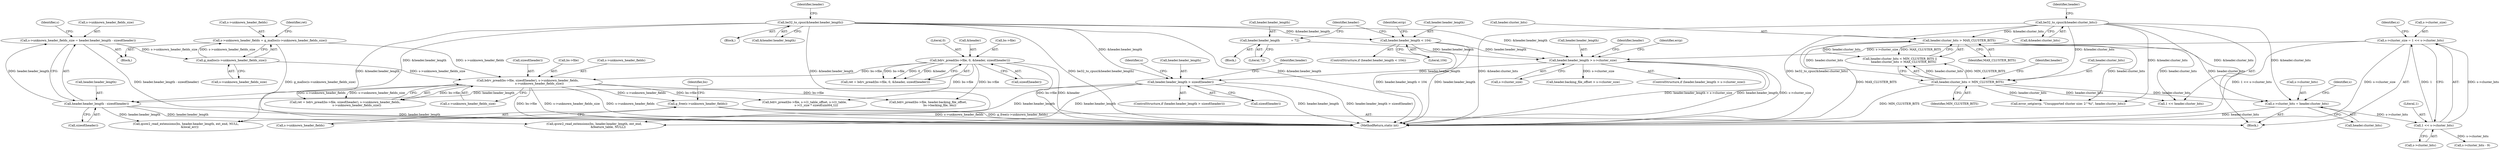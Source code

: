 digraph "0_qemu_6a83f8b5bec6f59e56cc49bd49e4c3f8f805d56f_0@API" {
"1001434" [label="(Call,g_free(s->unknown_header_fields))"];
"1000456" [label="(Call,bdrv_pread(bs->file, sizeof(header), s->unknown_header_fields,\n                         s->unknown_header_fields_size))"];
"1000154" [label="(Call,bdrv_pread(bs->file, 0, &header, sizeof(header)))"];
"1000446" [label="(Call,s->unknown_header_fields = g_malloc(s->unknown_header_fields_size))"];
"1000450" [label="(Call,g_malloc(s->unknown_header_fields_size))"];
"1000436" [label="(Call,s->unknown_header_fields_size = header.header_length - sizeof(header))"];
"1000440" [label="(Call,header.header_length - sizeof(header))"];
"1000391" [label="(Call,be32_to_cpus(&header.header_length))"];
"1000429" [label="(Call,header.header_length > sizeof(header))"];
"1000412" [label="(Call,header.header_length > s->cluster_size)"];
"1000364" [label="(Call,header.header_length            = 72)"];
"1000397" [label="(Call,header.header_length < 104)"];
"1000317" [label="(Call,s->cluster_size = 1 << s->cluster_bits)"];
"1000321" [label="(Call,1 << s->cluster_bits)"];
"1000310" [label="(Call,s->cluster_bits = header.cluster_bits)"];
"1000293" [label="(Call,header.cluster_bits > MAX_CLUSTER_BITS)"];
"1000199" [label="(Call,be32_to_cpus(&header.cluster_bits))"];
"1000288" [label="(Call,header.cluster_bits < MIN_CLUSTER_BITS)"];
"1000454" [label="(Call,ret = bdrv_pread(bs->file, sizeof(header), s->unknown_header_fields,\n                         s->unknown_header_fields_size))"];
"1000401" [label="(Literal,104)"];
"1000430" [label="(Call,header.header_length)"];
"1001096" [label="(Call,bdrv_pread(bs->file, header.backing_file_offset,\n                         bs->backing_file, len))"];
"1000457" [label="(Call,bs->file)"];
"1000397" [label="(Call,header.header_length < 104)"];
"1000288" [label="(Call,header.cluster_bits < MIN_CLUSTER_BITS)"];
"1000370" [label="(Block,)"];
"1000158" [label="(Literal,0)"];
"1000295" [label="(Identifier,header)"];
"1000311" [label="(Call,s->cluster_bits)"];
"1000161" [label="(Call,sizeof(header))"];
"1000392" [label="(Call,&header.header_length)"];
"1000433" [label="(Call,sizeof(header))"];
"1000482" [label="(Identifier,header)"];
"1000413" [label="(Call,header.header_length)"];
"1000365" [label="(Call,header.header_length)"];
"1000155" [label="(Call,bs->file)"];
"1000448" [label="(Identifier,s)"];
"1001043" [label="(Call,qcow2_read_extensions(bs, header.header_length, ext_end, NULL,\n        &local_err))"];
"1000317" [label="(Call,s->cluster_size = 1 << s->cluster_bits)"];
"1000294" [label="(Call,header.cluster_bits)"];
"1000925" [label="(Call,bdrv_pread(bs->file, s->l1_table_offset, s->l1_table,\n                         s->l1_size * sizeof(uint64_t)))"];
"1000416" [label="(Call,s->cluster_size)"];
"1000465" [label="(Call,s->unknown_header_fields_size)"];
"1000328" [label="(Identifier,s)"];
"1000199" [label="(Call,be32_to_cpus(&header.cluster_bits))"];
"1000447" [label="(Call,s->unknown_header_fields)"];
"1000435" [label="(Block,)"];
"1000297" [label="(Identifier,MAX_CLUSTER_BITS)"];
"1000437" [label="(Call,s->unknown_header_fields_size)"];
"1000450" [label="(Call,g_malloc(s->unknown_header_fields_size))"];
"1000444" [label="(Call,sizeof(header))"];
"1000480" [label="(Call,header.backing_file_offset > s->cluster_size)"];
"1000292" [label="(Identifier,MIN_CLUSTER_BITS)"];
"1000456" [label="(Call,bdrv_pread(bs->file, sizeof(header), s->unknown_header_fields,\n                         s->unknown_header_fields_size))"];
"1000154" [label="(Call,bdrv_pread(bs->file, 0, &header, sizeof(header)))"];
"1000314" [label="(Call,header.cluster_bits)"];
"1000299" [label="(Call,error_setg(errp, \"Unsupported cluster size: 2^%i\", header.cluster_bits))"];
"1000200" [label="(Call,&header.cluster_bits)"];
"1000364" [label="(Call,header.header_length            = 72)"];
"1000322" [label="(Literal,1)"];
"1000159" [label="(Call,&header)"];
"1001439" [label="(Identifier,bs)"];
"1000391" [label="(Call,be32_to_cpus(&header.header_length))"];
"1000440" [label="(Call,header.header_length - sizeof(header))"];
"1000412" [label="(Call,header.header_length > s->cluster_size)"];
"1000396" [label="(ControlStructure,if (header.header_length < 104))"];
"1000547" [label="(Call,qcow2_read_extensions(bs, header.header_length, ext_end,\n                              &feature_table, NULL))"];
"1000398" [label="(Call,header.header_length)"];
"1000318" [label="(Call,s->cluster_size)"];
"1000310" [label="(Call,s->cluster_bits = header.cluster_bits)"];
"1000451" [label="(Call,s->unknown_header_fields_size)"];
"1000323" [label="(Call,s->cluster_bits)"];
"1000510" [label="(Call,1 << header.cluster_bits)"];
"1000289" [label="(Call,header.cluster_bits)"];
"1000429" [label="(Call,header.header_length > sizeof(header))"];
"1001434" [label="(Call,g_free(s->unknown_header_fields))"];
"1001435" [label="(Call,s->unknown_header_fields)"];
"1000411" [label="(ControlStructure,if (header.header_length > s->cluster_size))"];
"1000404" [label="(Identifier,errp)"];
"1000462" [label="(Call,s->unknown_header_fields)"];
"1000428" [label="(ControlStructure,if (header.header_length > sizeof(header)))"];
"1000399" [label="(Identifier,header)"];
"1000343" [label="(Block,)"];
"1001483" [label="(MethodReturn,static int)"];
"1000126" [label="(Block,)"];
"1000287" [label="(Call,header.cluster_bits < MIN_CLUSTER_BITS ||\n        header.cluster_bits > MAX_CLUSTER_BITS)"];
"1000431" [label="(Identifier,header)"];
"1000438" [label="(Identifier,s)"];
"1000414" [label="(Identifier,header)"];
"1000321" [label="(Call,1 << s->cluster_bits)"];
"1000152" [label="(Call,ret = bdrv_pread(bs->file, 0, &header, sizeof(header)))"];
"1000319" [label="(Identifier,s)"];
"1000436" [label="(Call,s->unknown_header_fields_size = header.header_length - sizeof(header))"];
"1000446" [label="(Call,s->unknown_header_fields = g_malloc(s->unknown_header_fields_size))"];
"1000332" [label="(Call,s->cluster_bits - 9)"];
"1000207" [label="(Identifier,header)"];
"1000421" [label="(Identifier,errp)"];
"1000460" [label="(Call,sizeof(header))"];
"1000441" [label="(Call,header.header_length)"];
"1000293" [label="(Call,header.cluster_bits > MAX_CLUSTER_BITS)"];
"1000368" [label="(Literal,72)"];
"1000455" [label="(Identifier,ret)"];
"1001434" -> "1000126"  [label="AST: "];
"1001434" -> "1001435"  [label="CFG: "];
"1001435" -> "1001434"  [label="AST: "];
"1001439" -> "1001434"  [label="CFG: "];
"1001434" -> "1001483"  [label="DDG: s->unknown_header_fields"];
"1001434" -> "1001483"  [label="DDG: g_free(s->unknown_header_fields)"];
"1000456" -> "1001434"  [label="DDG: s->unknown_header_fields"];
"1000456" -> "1000454"  [label="AST: "];
"1000456" -> "1000465"  [label="CFG: "];
"1000457" -> "1000456"  [label="AST: "];
"1000460" -> "1000456"  [label="AST: "];
"1000462" -> "1000456"  [label="AST: "];
"1000465" -> "1000456"  [label="AST: "];
"1000454" -> "1000456"  [label="CFG: "];
"1000456" -> "1001483"  [label="DDG: bs->file"];
"1000456" -> "1001483"  [label="DDG: s->unknown_header_fields_size"];
"1000456" -> "1001483"  [label="DDG: s->unknown_header_fields"];
"1000456" -> "1000454"  [label="DDG: bs->file"];
"1000456" -> "1000454"  [label="DDG: s->unknown_header_fields"];
"1000456" -> "1000454"  [label="DDG: s->unknown_header_fields_size"];
"1000154" -> "1000456"  [label="DDG: bs->file"];
"1000446" -> "1000456"  [label="DDG: s->unknown_header_fields"];
"1000450" -> "1000456"  [label="DDG: s->unknown_header_fields_size"];
"1000456" -> "1000925"  [label="DDG: bs->file"];
"1000456" -> "1001096"  [label="DDG: bs->file"];
"1000154" -> "1000152"  [label="AST: "];
"1000154" -> "1000161"  [label="CFG: "];
"1000155" -> "1000154"  [label="AST: "];
"1000158" -> "1000154"  [label="AST: "];
"1000159" -> "1000154"  [label="AST: "];
"1000161" -> "1000154"  [label="AST: "];
"1000152" -> "1000154"  [label="CFG: "];
"1000154" -> "1001483"  [label="DDG: &header"];
"1000154" -> "1001483"  [label="DDG: bs->file"];
"1000154" -> "1000152"  [label="DDG: bs->file"];
"1000154" -> "1000152"  [label="DDG: 0"];
"1000154" -> "1000152"  [label="DDG: &header"];
"1000154" -> "1000925"  [label="DDG: bs->file"];
"1000154" -> "1001096"  [label="DDG: bs->file"];
"1000446" -> "1000435"  [label="AST: "];
"1000446" -> "1000450"  [label="CFG: "];
"1000447" -> "1000446"  [label="AST: "];
"1000450" -> "1000446"  [label="AST: "];
"1000455" -> "1000446"  [label="CFG: "];
"1000446" -> "1001483"  [label="DDG: g_malloc(s->unknown_header_fields_size)"];
"1000450" -> "1000446"  [label="DDG: s->unknown_header_fields_size"];
"1000450" -> "1000451"  [label="CFG: "];
"1000451" -> "1000450"  [label="AST: "];
"1000436" -> "1000450"  [label="DDG: s->unknown_header_fields_size"];
"1000436" -> "1000435"  [label="AST: "];
"1000436" -> "1000440"  [label="CFG: "];
"1000437" -> "1000436"  [label="AST: "];
"1000440" -> "1000436"  [label="AST: "];
"1000448" -> "1000436"  [label="CFG: "];
"1000436" -> "1001483"  [label="DDG: header.header_length - sizeof(header)"];
"1000440" -> "1000436"  [label="DDG: header.header_length"];
"1000440" -> "1000444"  [label="CFG: "];
"1000441" -> "1000440"  [label="AST: "];
"1000444" -> "1000440"  [label="AST: "];
"1000440" -> "1001483"  [label="DDG: header.header_length"];
"1000391" -> "1000440"  [label="DDG: &header.header_length"];
"1000429" -> "1000440"  [label="DDG: header.header_length"];
"1000440" -> "1000547"  [label="DDG: header.header_length"];
"1000440" -> "1001043"  [label="DDG: header.header_length"];
"1000391" -> "1000370"  [label="AST: "];
"1000391" -> "1000392"  [label="CFG: "];
"1000392" -> "1000391"  [label="AST: "];
"1000399" -> "1000391"  [label="CFG: "];
"1000391" -> "1001483"  [label="DDG: &header.header_length"];
"1000391" -> "1001483"  [label="DDG: be32_to_cpus(&header.header_length)"];
"1000391" -> "1000397"  [label="DDG: &header.header_length"];
"1000391" -> "1000412"  [label="DDG: &header.header_length"];
"1000391" -> "1000429"  [label="DDG: &header.header_length"];
"1000391" -> "1000547"  [label="DDG: &header.header_length"];
"1000391" -> "1001043"  [label="DDG: &header.header_length"];
"1000429" -> "1000428"  [label="AST: "];
"1000429" -> "1000433"  [label="CFG: "];
"1000430" -> "1000429"  [label="AST: "];
"1000433" -> "1000429"  [label="AST: "];
"1000438" -> "1000429"  [label="CFG: "];
"1000482" -> "1000429"  [label="CFG: "];
"1000429" -> "1001483"  [label="DDG: header.header_length"];
"1000429" -> "1001483"  [label="DDG: header.header_length > sizeof(header)"];
"1000412" -> "1000429"  [label="DDG: header.header_length"];
"1000429" -> "1000547"  [label="DDG: header.header_length"];
"1000429" -> "1001043"  [label="DDG: header.header_length"];
"1000412" -> "1000411"  [label="AST: "];
"1000412" -> "1000416"  [label="CFG: "];
"1000413" -> "1000412"  [label="AST: "];
"1000416" -> "1000412"  [label="AST: "];
"1000421" -> "1000412"  [label="CFG: "];
"1000431" -> "1000412"  [label="CFG: "];
"1000412" -> "1001483"  [label="DDG: header.header_length > s->cluster_size"];
"1000412" -> "1001483"  [label="DDG: header.header_length"];
"1000412" -> "1001483"  [label="DDG: s->cluster_size"];
"1000364" -> "1000412"  [label="DDG: header.header_length"];
"1000397" -> "1000412"  [label="DDG: header.header_length"];
"1000317" -> "1000412"  [label="DDG: s->cluster_size"];
"1000412" -> "1000480"  [label="DDG: s->cluster_size"];
"1000364" -> "1000343"  [label="AST: "];
"1000364" -> "1000368"  [label="CFG: "];
"1000365" -> "1000364"  [label="AST: "];
"1000368" -> "1000364"  [label="AST: "];
"1000414" -> "1000364"  [label="CFG: "];
"1000397" -> "1000396"  [label="AST: "];
"1000397" -> "1000401"  [label="CFG: "];
"1000398" -> "1000397"  [label="AST: "];
"1000401" -> "1000397"  [label="AST: "];
"1000404" -> "1000397"  [label="CFG: "];
"1000414" -> "1000397"  [label="CFG: "];
"1000397" -> "1001483"  [label="DDG: header.header_length < 104"];
"1000397" -> "1001483"  [label="DDG: header.header_length"];
"1000317" -> "1000126"  [label="AST: "];
"1000317" -> "1000321"  [label="CFG: "];
"1000318" -> "1000317"  [label="AST: "];
"1000321" -> "1000317"  [label="AST: "];
"1000328" -> "1000317"  [label="CFG: "];
"1000317" -> "1001483"  [label="DDG: s->cluster_size"];
"1000317" -> "1001483"  [label="DDG: 1 << s->cluster_bits"];
"1000321" -> "1000317"  [label="DDG: 1"];
"1000321" -> "1000317"  [label="DDG: s->cluster_bits"];
"1000321" -> "1000323"  [label="CFG: "];
"1000322" -> "1000321"  [label="AST: "];
"1000323" -> "1000321"  [label="AST: "];
"1000310" -> "1000321"  [label="DDG: s->cluster_bits"];
"1000321" -> "1000332"  [label="DDG: s->cluster_bits"];
"1000310" -> "1000126"  [label="AST: "];
"1000310" -> "1000314"  [label="CFG: "];
"1000311" -> "1000310"  [label="AST: "];
"1000314" -> "1000310"  [label="AST: "];
"1000319" -> "1000310"  [label="CFG: "];
"1000310" -> "1001483"  [label="DDG: header.cluster_bits"];
"1000293" -> "1000310"  [label="DDG: header.cluster_bits"];
"1000199" -> "1000310"  [label="DDG: &header.cluster_bits"];
"1000288" -> "1000310"  [label="DDG: header.cluster_bits"];
"1000293" -> "1000287"  [label="AST: "];
"1000293" -> "1000297"  [label="CFG: "];
"1000294" -> "1000293"  [label="AST: "];
"1000297" -> "1000293"  [label="AST: "];
"1000287" -> "1000293"  [label="CFG: "];
"1000293" -> "1001483"  [label="DDG: MAX_CLUSTER_BITS"];
"1000293" -> "1000287"  [label="DDG: header.cluster_bits"];
"1000293" -> "1000287"  [label="DDG: MAX_CLUSTER_BITS"];
"1000199" -> "1000293"  [label="DDG: &header.cluster_bits"];
"1000288" -> "1000293"  [label="DDG: header.cluster_bits"];
"1000293" -> "1000299"  [label="DDG: header.cluster_bits"];
"1000293" -> "1000510"  [label="DDG: header.cluster_bits"];
"1000199" -> "1000126"  [label="AST: "];
"1000199" -> "1000200"  [label="CFG: "];
"1000200" -> "1000199"  [label="AST: "];
"1000207" -> "1000199"  [label="CFG: "];
"1000199" -> "1001483"  [label="DDG: &header.cluster_bits"];
"1000199" -> "1001483"  [label="DDG: be32_to_cpus(&header.cluster_bits)"];
"1000199" -> "1000288"  [label="DDG: &header.cluster_bits"];
"1000199" -> "1000299"  [label="DDG: &header.cluster_bits"];
"1000199" -> "1000510"  [label="DDG: &header.cluster_bits"];
"1000288" -> "1000287"  [label="AST: "];
"1000288" -> "1000292"  [label="CFG: "];
"1000289" -> "1000288"  [label="AST: "];
"1000292" -> "1000288"  [label="AST: "];
"1000295" -> "1000288"  [label="CFG: "];
"1000287" -> "1000288"  [label="CFG: "];
"1000288" -> "1001483"  [label="DDG: MIN_CLUSTER_BITS"];
"1000288" -> "1000287"  [label="DDG: header.cluster_bits"];
"1000288" -> "1000287"  [label="DDG: MIN_CLUSTER_BITS"];
"1000288" -> "1000299"  [label="DDG: header.cluster_bits"];
"1000288" -> "1000510"  [label="DDG: header.cluster_bits"];
}
